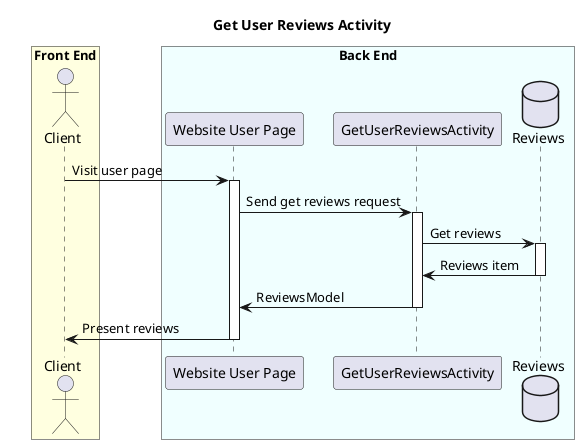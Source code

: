 @startuml
'https://plantuml.com/sequence-diagram

title Get User Reviews Activity
skinparam BoxPadding 30

box "Front End" #lightyellow
actor Client
end box

box "Back End" #azure
participant "Website User Page"
participant GetUserReviewsActivity
database Reviews
end box

Client -> "Website User Page" ++ : Visit user page
"Website User Page" -> GetUserReviewsActivity ++ : Send get reviews request
GetUserReviewsActivity -> Reviews ++ : Get reviews
Reviews -> GetUserReviewsActivity -- : Reviews item
GetUserReviewsActivity -> "Website User Page" -- : ReviewsModel
"Website User Page" -> Client -- : Present reviews

@enduml
